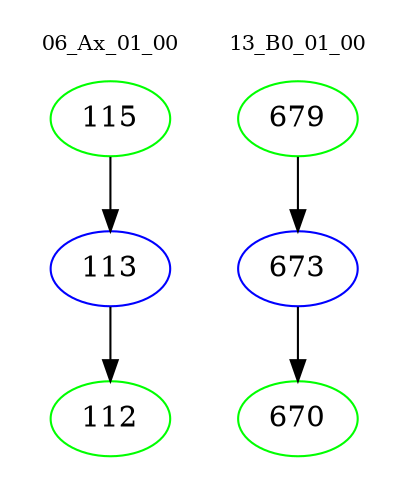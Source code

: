 digraph{
subgraph cluster_0 {
color = white
label = "06_Ax_01_00";
fontsize=10;
T0_115 [label="115", color="green"]
T0_115 -> T0_113 [color="black"]
T0_113 [label="113", color="blue"]
T0_113 -> T0_112 [color="black"]
T0_112 [label="112", color="green"]
}
subgraph cluster_1 {
color = white
label = "13_B0_01_00";
fontsize=10;
T1_679 [label="679", color="green"]
T1_679 -> T1_673 [color="black"]
T1_673 [label="673", color="blue"]
T1_673 -> T1_670 [color="black"]
T1_670 [label="670", color="green"]
}
}
